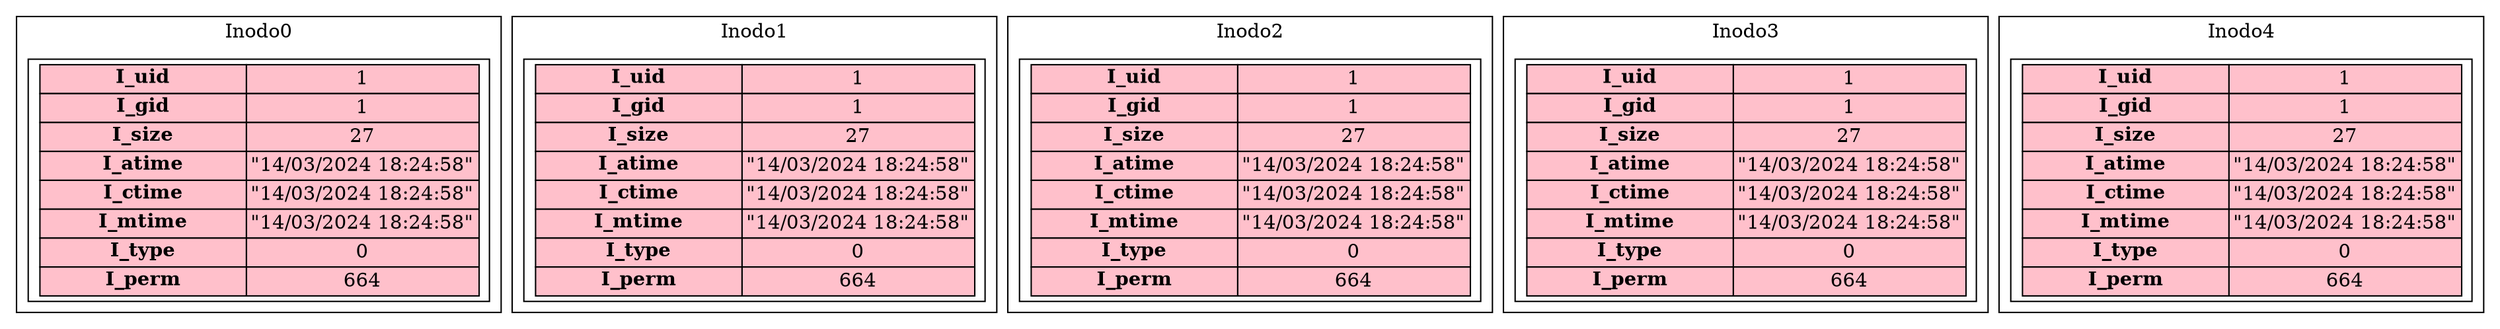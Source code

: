 digraph G{
subgraph cluster_0{
 label="Inodo0"
tbl_0[shape=box, label=<
<table border='0' cellborder='1' cellspacing='0'  width='300' height='160' >
<tr><td width='150' bgcolor="pink"><b>I_uid</b></td><td width='150' bgcolor="pink">1</td></tr>
<tr><td width='150' bgcolor="pink"><b>I_gid</b></td><td width='150' bgcolor="pink">1</td></tr>
<tr><td width='150' bgcolor="pink"><b>I_size</b></td><td width='150' bgcolor="pink">27</td></tr>
<tr><td width='150' bgcolor="pink"><b>I_atime</b></td><td width='150' bgcolor="pink">"14/03/2024 18:24:58"</td></tr>
<tr><td width='150' bgcolor="pink"><b>I_ctime</b></td><td width='150' bgcolor="pink">"14/03/2024 18:24:58"</td></tr>
<tr><td width='150' bgcolor="pink"><b>I_mtime</b></td><td width='150' bgcolor="pink">"14/03/2024 18:24:58"</td></tr>
<tr><td width='150' bgcolor="pink"><b>I_type</b></td><td width='150' bgcolor="pink">0</td></tr>
<tr><td width='150' bgcolor="pink"><b>I_perm</b></td><td width='150' bgcolor="pink">664</td></tr>
</table>>];}
subgraph cluster_1{
 label="Inodo1"
tbl_1[shape=box, label=<
<table border='0' cellborder='1' cellspacing='0'  width='300' height='160' >
<tr><td width='150' bgcolor="pink"><b>I_uid</b></td><td width='150' bgcolor="pink">1</td></tr>
<tr><td width='150' bgcolor="pink"><b>I_gid</b></td><td width='150' bgcolor="pink">1</td></tr>
<tr><td width='150' bgcolor="pink"><b>I_size</b></td><td width='150' bgcolor="pink">27</td></tr>
<tr><td width='150' bgcolor="pink"><b>I_atime</b></td><td width='150' bgcolor="pink">"14/03/2024 18:24:58"</td></tr>
<tr><td width='150' bgcolor="pink"><b>I_ctime</b></td><td width='150' bgcolor="pink">"14/03/2024 18:24:58"</td></tr>
<tr><td width='150' bgcolor="pink"><b>I_mtime</b></td><td width='150' bgcolor="pink">"14/03/2024 18:24:58"</td></tr>
<tr><td width='150' bgcolor="pink"><b>I_type</b></td><td width='150' bgcolor="pink">0</td></tr>
<tr><td width='150' bgcolor="pink"><b>I_perm</b></td><td width='150' bgcolor="pink">664</td></tr>
</table>>];}
subgraph cluster_2{
 label="Inodo2"
tbl_2[shape=box, label=<
<table border='0' cellborder='1' cellspacing='0'  width='300' height='160' >
<tr><td width='150' bgcolor="pink"><b>I_uid</b></td><td width='150' bgcolor="pink">1</td></tr>
<tr><td width='150' bgcolor="pink"><b>I_gid</b></td><td width='150' bgcolor="pink">1</td></tr>
<tr><td width='150' bgcolor="pink"><b>I_size</b></td><td width='150' bgcolor="pink">27</td></tr>
<tr><td width='150' bgcolor="pink"><b>I_atime</b></td><td width='150' bgcolor="pink">"14/03/2024 18:24:58"</td></tr>
<tr><td width='150' bgcolor="pink"><b>I_ctime</b></td><td width='150' bgcolor="pink">"14/03/2024 18:24:58"</td></tr>
<tr><td width='150' bgcolor="pink"><b>I_mtime</b></td><td width='150' bgcolor="pink">"14/03/2024 18:24:58"</td></tr>
<tr><td width='150' bgcolor="pink"><b>I_type</b></td><td width='150' bgcolor="pink">0</td></tr>
<tr><td width='150' bgcolor="pink"><b>I_perm</b></td><td width='150' bgcolor="pink">664</td></tr>
</table>>];}
subgraph cluster_3{
 label="Inodo3"
tbl_3[shape=box, label=<
<table border='0' cellborder='1' cellspacing='0'  width='300' height='160' >
<tr><td width='150' bgcolor="pink"><b>I_uid</b></td><td width='150' bgcolor="pink">1</td></tr>
<tr><td width='150' bgcolor="pink"><b>I_gid</b></td><td width='150' bgcolor="pink">1</td></tr>
<tr><td width='150' bgcolor="pink"><b>I_size</b></td><td width='150' bgcolor="pink">27</td></tr>
<tr><td width='150' bgcolor="pink"><b>I_atime</b></td><td width='150' bgcolor="pink">"14/03/2024 18:24:58"</td></tr>
<tr><td width='150' bgcolor="pink"><b>I_ctime</b></td><td width='150' bgcolor="pink">"14/03/2024 18:24:58"</td></tr>
<tr><td width='150' bgcolor="pink"><b>I_mtime</b></td><td width='150' bgcolor="pink">"14/03/2024 18:24:58"</td></tr>
<tr><td width='150' bgcolor="pink"><b>I_type</b></td><td width='150' bgcolor="pink">0</td></tr>
<tr><td width='150' bgcolor="pink"><b>I_perm</b></td><td width='150' bgcolor="pink">664</td></tr>
</table>>];}
subgraph cluster_4{
 label="Inodo4"
tbl_4[shape=box, label=<
<table border='0' cellborder='1' cellspacing='0'  width='300' height='160' >
<tr><td width='150' bgcolor="pink"><b>I_uid</b></td><td width='150' bgcolor="pink">1</td></tr>
<tr><td width='150' bgcolor="pink"><b>I_gid</b></td><td width='150' bgcolor="pink">1</td></tr>
<tr><td width='150' bgcolor="pink"><b>I_size</b></td><td width='150' bgcolor="pink">27</td></tr>
<tr><td width='150' bgcolor="pink"><b>I_atime</b></td><td width='150' bgcolor="pink">"14/03/2024 18:24:58"</td></tr>
<tr><td width='150' bgcolor="pink"><b>I_ctime</b></td><td width='150' bgcolor="pink">"14/03/2024 18:24:58"</td></tr>
<tr><td width='150' bgcolor="pink"><b>I_mtime</b></td><td width='150' bgcolor="pink">"14/03/2024 18:24:58"</td></tr>
<tr><td width='150' bgcolor="pink"><b>I_type</b></td><td width='150' bgcolor="pink">0</td></tr>
<tr><td width='150' bgcolor="pink"><b>I_perm</b></td><td width='150' bgcolor="pink">664</td></tr>
</table>>];}
}
